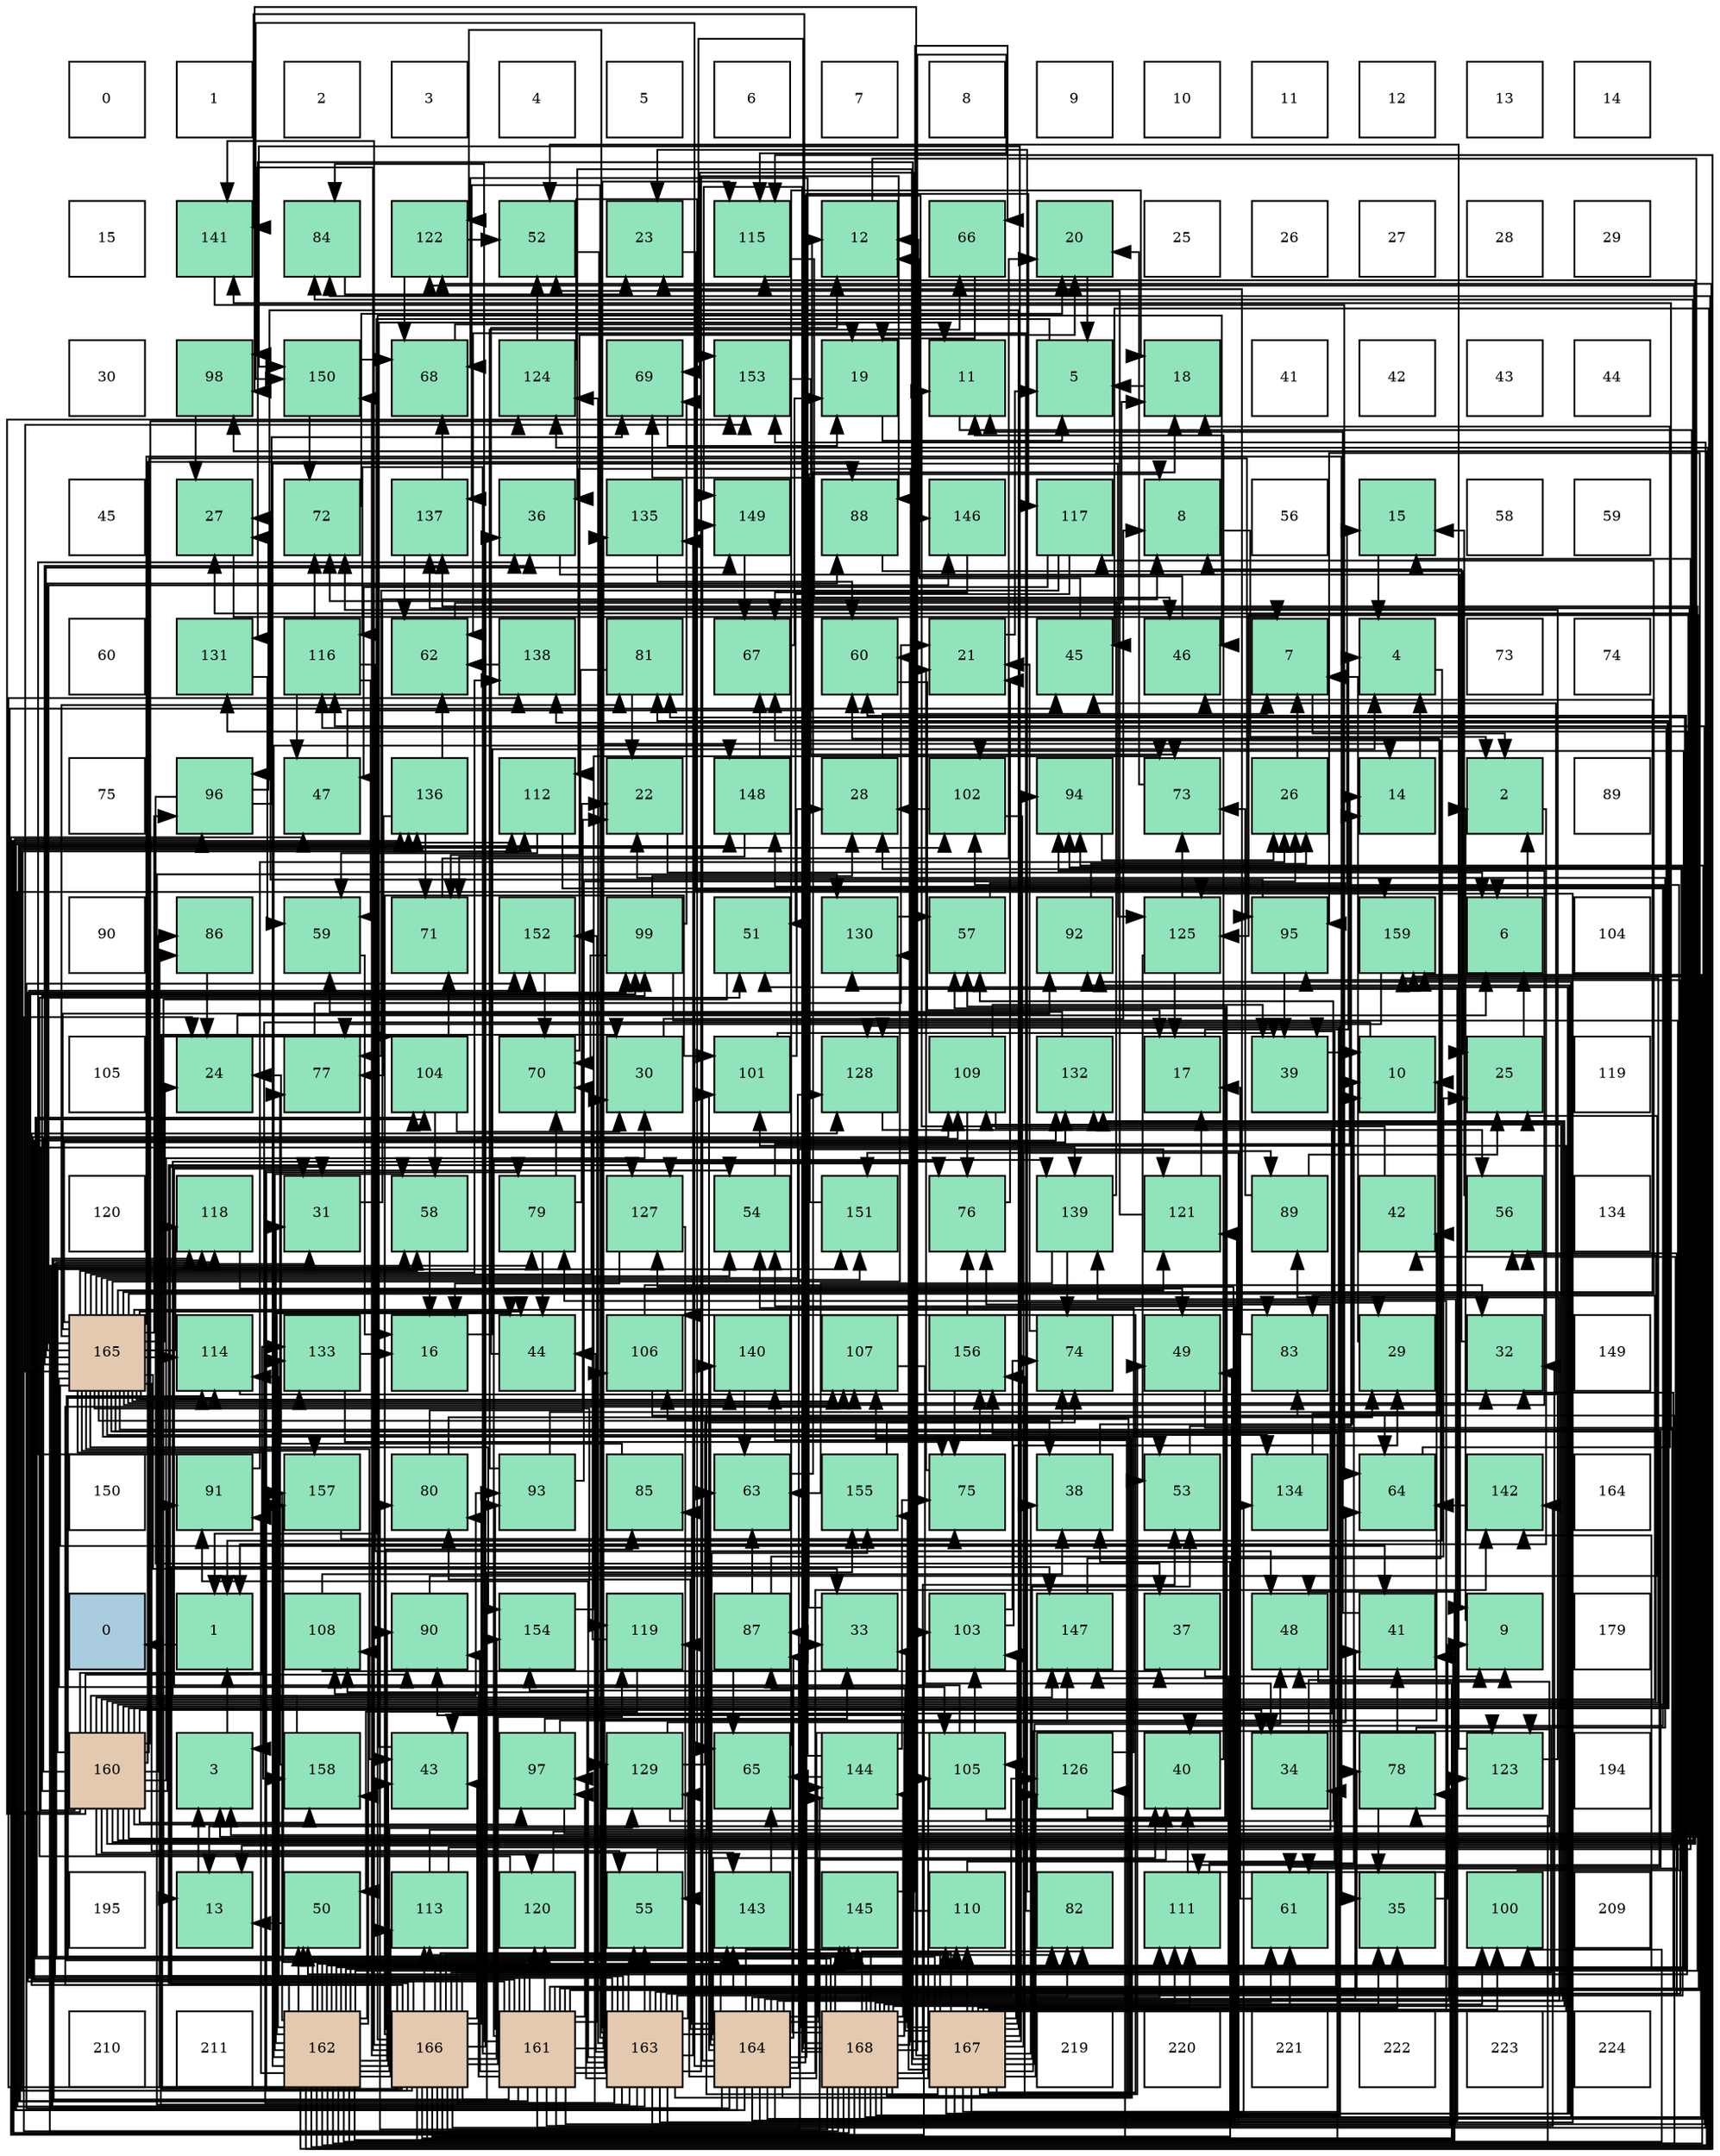 digraph layout{
 rankdir=TB;
 splines=ortho;
 node [style=filled shape=square fixedsize=true width=0.6];
0[label="0", fontsize=8, fillcolor="#ffffff"];
1[label="1", fontsize=8, fillcolor="#ffffff"];
2[label="2", fontsize=8, fillcolor="#ffffff"];
3[label="3", fontsize=8, fillcolor="#ffffff"];
4[label="4", fontsize=8, fillcolor="#ffffff"];
5[label="5", fontsize=8, fillcolor="#ffffff"];
6[label="6", fontsize=8, fillcolor="#ffffff"];
7[label="7", fontsize=8, fillcolor="#ffffff"];
8[label="8", fontsize=8, fillcolor="#ffffff"];
9[label="9", fontsize=8, fillcolor="#ffffff"];
10[label="10", fontsize=8, fillcolor="#ffffff"];
11[label="11", fontsize=8, fillcolor="#ffffff"];
12[label="12", fontsize=8, fillcolor="#ffffff"];
13[label="13", fontsize=8, fillcolor="#ffffff"];
14[label="14", fontsize=8, fillcolor="#ffffff"];
15[label="15", fontsize=8, fillcolor="#ffffff"];
16[label="141", fontsize=8, fillcolor="#91e3bb"];
17[label="84", fontsize=8, fillcolor="#91e3bb"];
18[label="122", fontsize=8, fillcolor="#91e3bb"];
19[label="52", fontsize=8, fillcolor="#91e3bb"];
20[label="23", fontsize=8, fillcolor="#91e3bb"];
21[label="115", fontsize=8, fillcolor="#91e3bb"];
22[label="12", fontsize=8, fillcolor="#91e3bb"];
23[label="66", fontsize=8, fillcolor="#91e3bb"];
24[label="20", fontsize=8, fillcolor="#91e3bb"];
25[label="25", fontsize=8, fillcolor="#ffffff"];
26[label="26", fontsize=8, fillcolor="#ffffff"];
27[label="27", fontsize=8, fillcolor="#ffffff"];
28[label="28", fontsize=8, fillcolor="#ffffff"];
29[label="29", fontsize=8, fillcolor="#ffffff"];
30[label="30", fontsize=8, fillcolor="#ffffff"];
31[label="98", fontsize=8, fillcolor="#91e3bb"];
32[label="150", fontsize=8, fillcolor="#91e3bb"];
33[label="68", fontsize=8, fillcolor="#91e3bb"];
34[label="124", fontsize=8, fillcolor="#91e3bb"];
35[label="69", fontsize=8, fillcolor="#91e3bb"];
36[label="153", fontsize=8, fillcolor="#91e3bb"];
37[label="19", fontsize=8, fillcolor="#91e3bb"];
38[label="11", fontsize=8, fillcolor="#91e3bb"];
39[label="5", fontsize=8, fillcolor="#91e3bb"];
40[label="18", fontsize=8, fillcolor="#91e3bb"];
41[label="41", fontsize=8, fillcolor="#ffffff"];
42[label="42", fontsize=8, fillcolor="#ffffff"];
43[label="43", fontsize=8, fillcolor="#ffffff"];
44[label="44", fontsize=8, fillcolor="#ffffff"];
45[label="45", fontsize=8, fillcolor="#ffffff"];
46[label="27", fontsize=8, fillcolor="#91e3bb"];
47[label="72", fontsize=8, fillcolor="#91e3bb"];
48[label="137", fontsize=8, fillcolor="#91e3bb"];
49[label="36", fontsize=8, fillcolor="#91e3bb"];
50[label="135", fontsize=8, fillcolor="#91e3bb"];
51[label="149", fontsize=8, fillcolor="#91e3bb"];
52[label="88", fontsize=8, fillcolor="#91e3bb"];
53[label="146", fontsize=8, fillcolor="#91e3bb"];
54[label="117", fontsize=8, fillcolor="#91e3bb"];
55[label="8", fontsize=8, fillcolor="#91e3bb"];
56[label="56", fontsize=8, fillcolor="#ffffff"];
57[label="15", fontsize=8, fillcolor="#91e3bb"];
58[label="58", fontsize=8, fillcolor="#ffffff"];
59[label="59", fontsize=8, fillcolor="#ffffff"];
60[label="60", fontsize=8, fillcolor="#ffffff"];
61[label="131", fontsize=8, fillcolor="#91e3bb"];
62[label="116", fontsize=8, fillcolor="#91e3bb"];
63[label="62", fontsize=8, fillcolor="#91e3bb"];
64[label="138", fontsize=8, fillcolor="#91e3bb"];
65[label="81", fontsize=8, fillcolor="#91e3bb"];
66[label="67", fontsize=8, fillcolor="#91e3bb"];
67[label="60", fontsize=8, fillcolor="#91e3bb"];
68[label="21", fontsize=8, fillcolor="#91e3bb"];
69[label="45", fontsize=8, fillcolor="#91e3bb"];
70[label="46", fontsize=8, fillcolor="#91e3bb"];
71[label="7", fontsize=8, fillcolor="#91e3bb"];
72[label="4", fontsize=8, fillcolor="#91e3bb"];
73[label="73", fontsize=8, fillcolor="#ffffff"];
74[label="74", fontsize=8, fillcolor="#ffffff"];
75[label="75", fontsize=8, fillcolor="#ffffff"];
76[label="96", fontsize=8, fillcolor="#91e3bb"];
77[label="47", fontsize=8, fillcolor="#91e3bb"];
78[label="136", fontsize=8, fillcolor="#91e3bb"];
79[label="112", fontsize=8, fillcolor="#91e3bb"];
80[label="22", fontsize=8, fillcolor="#91e3bb"];
81[label="148", fontsize=8, fillcolor="#91e3bb"];
82[label="28", fontsize=8, fillcolor="#91e3bb"];
83[label="102", fontsize=8, fillcolor="#91e3bb"];
84[label="94", fontsize=8, fillcolor="#91e3bb"];
85[label="73", fontsize=8, fillcolor="#91e3bb"];
86[label="26", fontsize=8, fillcolor="#91e3bb"];
87[label="14", fontsize=8, fillcolor="#91e3bb"];
88[label="2", fontsize=8, fillcolor="#91e3bb"];
89[label="89", fontsize=8, fillcolor="#ffffff"];
90[label="90", fontsize=8, fillcolor="#ffffff"];
91[label="86", fontsize=8, fillcolor="#91e3bb"];
92[label="59", fontsize=8, fillcolor="#91e3bb"];
93[label="71", fontsize=8, fillcolor="#91e3bb"];
94[label="152", fontsize=8, fillcolor="#91e3bb"];
95[label="99", fontsize=8, fillcolor="#91e3bb"];
96[label="51", fontsize=8, fillcolor="#91e3bb"];
97[label="130", fontsize=8, fillcolor="#91e3bb"];
98[label="57", fontsize=8, fillcolor="#91e3bb"];
99[label="92", fontsize=8, fillcolor="#91e3bb"];
100[label="125", fontsize=8, fillcolor="#91e3bb"];
101[label="95", fontsize=8, fillcolor="#91e3bb"];
102[label="159", fontsize=8, fillcolor="#91e3bb"];
103[label="6", fontsize=8, fillcolor="#91e3bb"];
104[label="104", fontsize=8, fillcolor="#ffffff"];
105[label="105", fontsize=8, fillcolor="#ffffff"];
106[label="24", fontsize=8, fillcolor="#91e3bb"];
107[label="77", fontsize=8, fillcolor="#91e3bb"];
108[label="104", fontsize=8, fillcolor="#91e3bb"];
109[label="70", fontsize=8, fillcolor="#91e3bb"];
110[label="30", fontsize=8, fillcolor="#91e3bb"];
111[label="101", fontsize=8, fillcolor="#91e3bb"];
112[label="128", fontsize=8, fillcolor="#91e3bb"];
113[label="109", fontsize=8, fillcolor="#91e3bb"];
114[label="132", fontsize=8, fillcolor="#91e3bb"];
115[label="17", fontsize=8, fillcolor="#91e3bb"];
116[label="39", fontsize=8, fillcolor="#91e3bb"];
117[label="10", fontsize=8, fillcolor="#91e3bb"];
118[label="25", fontsize=8, fillcolor="#91e3bb"];
119[label="119", fontsize=8, fillcolor="#ffffff"];
120[label="120", fontsize=8, fillcolor="#ffffff"];
121[label="118", fontsize=8, fillcolor="#91e3bb"];
122[label="31", fontsize=8, fillcolor="#91e3bb"];
123[label="58", fontsize=8, fillcolor="#91e3bb"];
124[label="79", fontsize=8, fillcolor="#91e3bb"];
125[label="127", fontsize=8, fillcolor="#91e3bb"];
126[label="54", fontsize=8, fillcolor="#91e3bb"];
127[label="151", fontsize=8, fillcolor="#91e3bb"];
128[label="76", fontsize=8, fillcolor="#91e3bb"];
129[label="139", fontsize=8, fillcolor="#91e3bb"];
130[label="121", fontsize=8, fillcolor="#91e3bb"];
131[label="89", fontsize=8, fillcolor="#91e3bb"];
132[label="42", fontsize=8, fillcolor="#91e3bb"];
133[label="56", fontsize=8, fillcolor="#91e3bb"];
134[label="134", fontsize=8, fillcolor="#ffffff"];
135[label="165", fontsize=8, fillcolor="#e3c9af"];
136[label="114", fontsize=8, fillcolor="#91e3bb"];
137[label="133", fontsize=8, fillcolor="#91e3bb"];
138[label="16", fontsize=8, fillcolor="#91e3bb"];
139[label="44", fontsize=8, fillcolor="#91e3bb"];
140[label="106", fontsize=8, fillcolor="#91e3bb"];
141[label="140", fontsize=8, fillcolor="#91e3bb"];
142[label="107", fontsize=8, fillcolor="#91e3bb"];
143[label="156", fontsize=8, fillcolor="#91e3bb"];
144[label="74", fontsize=8, fillcolor="#91e3bb"];
145[label="49", fontsize=8, fillcolor="#91e3bb"];
146[label="83", fontsize=8, fillcolor="#91e3bb"];
147[label="29", fontsize=8, fillcolor="#91e3bb"];
148[label="32", fontsize=8, fillcolor="#91e3bb"];
149[label="149", fontsize=8, fillcolor="#ffffff"];
150[label="150", fontsize=8, fillcolor="#ffffff"];
151[label="91", fontsize=8, fillcolor="#91e3bb"];
152[label="157", fontsize=8, fillcolor="#91e3bb"];
153[label="80", fontsize=8, fillcolor="#91e3bb"];
154[label="93", fontsize=8, fillcolor="#91e3bb"];
155[label="85", fontsize=8, fillcolor="#91e3bb"];
156[label="63", fontsize=8, fillcolor="#91e3bb"];
157[label="155", fontsize=8, fillcolor="#91e3bb"];
158[label="75", fontsize=8, fillcolor="#91e3bb"];
159[label="38", fontsize=8, fillcolor="#91e3bb"];
160[label="53", fontsize=8, fillcolor="#91e3bb"];
161[label="134", fontsize=8, fillcolor="#91e3bb"];
162[label="64", fontsize=8, fillcolor="#91e3bb"];
163[label="142", fontsize=8, fillcolor="#91e3bb"];
164[label="164", fontsize=8, fillcolor="#ffffff"];
165[label="0", fontsize=8, fillcolor="#a9ccde"];
166[label="1", fontsize=8, fillcolor="#91e3bb"];
167[label="108", fontsize=8, fillcolor="#91e3bb"];
168[label="90", fontsize=8, fillcolor="#91e3bb"];
169[label="154", fontsize=8, fillcolor="#91e3bb"];
170[label="119", fontsize=8, fillcolor="#91e3bb"];
171[label="87", fontsize=8, fillcolor="#91e3bb"];
172[label="33", fontsize=8, fillcolor="#91e3bb"];
173[label="103", fontsize=8, fillcolor="#91e3bb"];
174[label="147", fontsize=8, fillcolor="#91e3bb"];
175[label="37", fontsize=8, fillcolor="#91e3bb"];
176[label="48", fontsize=8, fillcolor="#91e3bb"];
177[label="41", fontsize=8, fillcolor="#91e3bb"];
178[label="9", fontsize=8, fillcolor="#91e3bb"];
179[label="179", fontsize=8, fillcolor="#ffffff"];
180[label="160", fontsize=8, fillcolor="#e3c9af"];
181[label="3", fontsize=8, fillcolor="#91e3bb"];
182[label="158", fontsize=8, fillcolor="#91e3bb"];
183[label="43", fontsize=8, fillcolor="#91e3bb"];
184[label="97", fontsize=8, fillcolor="#91e3bb"];
185[label="129", fontsize=8, fillcolor="#91e3bb"];
186[label="65", fontsize=8, fillcolor="#91e3bb"];
187[label="144", fontsize=8, fillcolor="#91e3bb"];
188[label="105", fontsize=8, fillcolor="#91e3bb"];
189[label="126", fontsize=8, fillcolor="#91e3bb"];
190[label="40", fontsize=8, fillcolor="#91e3bb"];
191[label="34", fontsize=8, fillcolor="#91e3bb"];
192[label="78", fontsize=8, fillcolor="#91e3bb"];
193[label="123", fontsize=8, fillcolor="#91e3bb"];
194[label="194", fontsize=8, fillcolor="#ffffff"];
195[label="195", fontsize=8, fillcolor="#ffffff"];
196[label="13", fontsize=8, fillcolor="#91e3bb"];
197[label="50", fontsize=8, fillcolor="#91e3bb"];
198[label="113", fontsize=8, fillcolor="#91e3bb"];
199[label="120", fontsize=8, fillcolor="#91e3bb"];
200[label="55", fontsize=8, fillcolor="#91e3bb"];
201[label="143", fontsize=8, fillcolor="#91e3bb"];
202[label="145", fontsize=8, fillcolor="#91e3bb"];
203[label="110", fontsize=8, fillcolor="#91e3bb"];
204[label="82", fontsize=8, fillcolor="#91e3bb"];
205[label="111", fontsize=8, fillcolor="#91e3bb"];
206[label="61", fontsize=8, fillcolor="#91e3bb"];
207[label="35", fontsize=8, fillcolor="#91e3bb"];
208[label="100", fontsize=8, fillcolor="#91e3bb"];
209[label="209", fontsize=8, fillcolor="#ffffff"];
210[label="210", fontsize=8, fillcolor="#ffffff"];
211[label="211", fontsize=8, fillcolor="#ffffff"];
212[label="162", fontsize=8, fillcolor="#e3c9af"];
213[label="166", fontsize=8, fillcolor="#e3c9af"];
214[label="161", fontsize=8, fillcolor="#e3c9af"];
215[label="163", fontsize=8, fillcolor="#e3c9af"];
216[label="164", fontsize=8, fillcolor="#e3c9af"];
217[label="168", fontsize=8, fillcolor="#e3c9af"];
218[label="167", fontsize=8, fillcolor="#e3c9af"];
219[label="219", fontsize=8, fillcolor="#ffffff"];
220[label="220", fontsize=8, fillcolor="#ffffff"];
221[label="221", fontsize=8, fillcolor="#ffffff"];
222[label="222", fontsize=8, fillcolor="#ffffff"];
223[label="223", fontsize=8, fillcolor="#ffffff"];
224[label="224", fontsize=8, fillcolor="#ffffff"];
edge [constraint=false, style=vis];166 -> 165;
88 -> 166;
181 -> 166;
72 -> 166;
39 -> 166;
103 -> 88;
71 -> 88;
55 -> 88;
178 -> 88;
117 -> 181;
38 -> 181;
22 -> 181;
196 -> 181;
87 -> 72;
57 -> 72;
138 -> 72;
115 -> 72;
40 -> 39;
37 -> 39;
24 -> 39;
68 -> 39;
80 -> 103;
20 -> 103;
106 -> 103;
118 -> 103;
86 -> 71;
46 -> 71;
82 -> 71;
147 -> 71;
110 -> 55;
122 -> 55;
148 -> 55;
172 -> 55;
191 -> 178;
207 -> 178;
49 -> 178;
175 -> 178;
159 -> 117;
116 -> 117;
190 -> 38;
177 -> 38;
132 -> 38;
183 -> 38;
139 -> 22;
69 -> 22;
70 -> 22;
77 -> 22;
176 -> 196;
145 -> 196;
197 -> 196;
96 -> 196;
19 -> 87;
160 -> 87;
126 -> 87;
200 -> 57;
133 -> 57;
98 -> 57;
123 -> 138;
92 -> 138;
67 -> 115;
206 -> 115;
63 -> 40;
156 -> 40;
162 -> 40;
186 -> 40;
23 -> 37;
66 -> 37;
33 -> 37;
35 -> 37;
109 -> 24;
93 -> 24;
47 -> 24;
85 -> 24;
144 -> 68;
158 -> 68;
128 -> 68;
107 -> 68;
192 -> 80;
192 -> 207;
192 -> 177;
124 -> 80;
124 -> 139;
124 -> 109;
153 -> 80;
153 -> 147;
65 -> 80;
65 -> 93;
204 -> 20;
204 -> 63;
146 -> 20;
17 -> 20;
155 -> 106;
91 -> 106;
171 -> 118;
171 -> 156;
171 -> 186;
52 -> 118;
131 -> 118;
131 -> 85;
168 -> 118;
151 -> 86;
151 -> 49;
99 -> 86;
154 -> 117;
154 -> 86;
154 -> 23;
84 -> 86;
101 -> 46;
101 -> 116;
76 -> 46;
76 -> 175;
76 -> 35;
184 -> 46;
184 -> 172;
184 -> 132;
31 -> 46;
95 -> 82;
95 -> 206;
95 -> 35;
95 -> 109;
208 -> 82;
111 -> 82;
111 -> 116;
83 -> 82;
83 -> 147;
173 -> 147;
173 -> 144;
108 -> 110;
108 -> 123;
108 -> 93;
188 -> 122;
188 -> 98;
140 -> 148;
140 -> 162;
142 -> 191;
167 -> 175;
167 -> 159;
113 -> 116;
113 -> 183;
113 -> 128;
203 -> 116;
203 -> 35;
205 -> 117;
79 -> 190;
79 -> 92;
198 -> 132;
198 -> 128;
136 -> 69;
21 -> 70;
62 -> 77;
62 -> 176;
62 -> 92;
62 -> 47;
54 -> 77;
54 -> 96;
54 -> 107;
121 -> 145;
170 -> 197;
170 -> 109;
199 -> 96;
199 -> 156;
130 -> 115;
130 -> 19;
18 -> 19;
18 -> 33;
193 -> 19;
193 -> 47;
34 -> 19;
34 -> 186;
100 -> 115;
100 -> 160;
100 -> 85;
189 -> 126;
189 -> 98;
125 -> 138;
125 -> 200;
112 -> 133;
185 -> 98;
185 -> 162;
185 -> 144;
97 -> 98;
61 -> 92;
114 -> 92;
137 -> 138;
137 -> 158;
161 -> 67;
50 -> 67;
78 -> 63;
78 -> 93;
78 -> 107;
48 -> 63;
48 -> 33;
64 -> 63;
129 -> 156;
129 -> 47;
129 -> 144;
141 -> 156;
16 -> 162;
163 -> 162;
201 -> 186;
187 -> 186;
187 -> 33;
187 -> 158;
202 -> 23;
53 -> 66;
174 -> 66;
81 -> 66;
81 -> 93;
51 -> 66;
32 -> 33;
32 -> 47;
127 -> 35;
94 -> 109;
36 -> 85;
169 -> 85;
157 -> 144;
143 -> 158;
143 -> 128;
152 -> 158;
182 -> 128;
182 -> 107;
102 -> 107;
180 -> 110;
180 -> 191;
180 -> 69;
180 -> 133;
180 -> 65;
180 -> 146;
180 -> 17;
180 -> 91;
180 -> 52;
180 -> 168;
180 -> 151;
180 -> 154;
180 -> 101;
180 -> 184;
180 -> 95;
180 -> 83;
180 -> 113;
180 -> 21;
180 -> 62;
180 -> 199;
180 -> 18;
180 -> 34;
180 -> 137;
180 -> 48;
180 -> 64;
180 -> 129;
180 -> 201;
180 -> 174;
180 -> 81;
180 -> 127;
180 -> 36;
180 -> 182;
180 -> 102;
214 -> 122;
214 -> 148;
214 -> 191;
214 -> 197;
214 -> 192;
214 -> 17;
214 -> 168;
214 -> 154;
214 -> 101;
214 -> 184;
214 -> 95;
214 -> 83;
214 -> 167;
214 -> 113;
214 -> 62;
214 -> 121;
214 -> 199;
214 -> 100;
214 -> 185;
214 -> 114;
214 -> 50;
214 -> 129;
214 -> 163;
214 -> 201;
214 -> 174;
214 -> 81;
214 -> 127;
214 -> 94;
214 -> 36;
214 -> 152;
212 -> 122;
212 -> 190;
212 -> 183;
212 -> 139;
212 -> 69;
212 -> 176;
212 -> 197;
212 -> 200;
212 -> 123;
212 -> 67;
212 -> 192;
212 -> 65;
212 -> 146;
212 -> 17;
212 -> 91;
212 -> 168;
212 -> 151;
212 -> 31;
212 -> 208;
212 -> 83;
212 -> 167;
212 -> 198;
212 -> 21;
212 -> 199;
212 -> 18;
212 -> 34;
212 -> 100;
212 -> 185;
212 -> 137;
212 -> 48;
212 -> 64;
212 -> 163;
212 -> 201;
212 -> 202;
212 -> 174;
212 -> 81;
212 -> 152;
212 -> 182;
212 -> 102;
215 -> 110;
215 -> 122;
215 -> 148;
215 -> 190;
215 -> 139;
215 -> 197;
215 -> 126;
215 -> 200;
215 -> 133;
215 -> 192;
215 -> 52;
215 -> 151;
215 -> 84;
215 -> 101;
215 -> 184;
215 -> 95;
215 -> 142;
215 -> 167;
215 -> 113;
215 -> 21;
215 -> 62;
215 -> 121;
215 -> 18;
215 -> 34;
215 -> 100;
215 -> 185;
215 -> 97;
215 -> 50;
215 -> 48;
215 -> 129;
215 -> 94;
215 -> 102;
216 -> 190;
216 -> 177;
216 -> 145;
216 -> 126;
216 -> 123;
216 -> 153;
216 -> 204;
216 -> 155;
216 -> 171;
216 -> 131;
216 -> 76;
216 -> 111;
216 -> 173;
216 -> 205;
216 -> 136;
216 -> 54;
216 -> 170;
216 -> 130;
216 -> 193;
216 -> 125;
216 -> 97;
216 -> 114;
216 -> 78;
216 -> 141;
216 -> 163;
216 -> 187;
216 -> 202;
216 -> 53;
216 -> 51;
216 -> 32;
216 -> 94;
216 -> 157;
216 -> 143;
135 -> 106;
135 -> 110;
135 -> 148;
135 -> 172;
135 -> 207;
135 -> 49;
135 -> 159;
135 -> 177;
135 -> 183;
135 -> 139;
135 -> 70;
135 -> 160;
135 -> 126;
135 -> 200;
135 -> 123;
135 -> 206;
135 -> 65;
135 -> 146;
135 -> 52;
135 -> 99;
135 -> 84;
135 -> 76;
135 -> 188;
135 -> 142;
135 -> 205;
135 -> 136;
135 -> 54;
135 -> 121;
135 -> 170;
135 -> 130;
135 -> 112;
135 -> 97;
135 -> 114;
135 -> 137;
135 -> 161;
135 -> 64;
135 -> 141;
135 -> 16;
135 -> 53;
135 -> 51;
135 -> 127;
135 -> 36;
135 -> 169;
135 -> 152;
135 -> 182;
213 -> 172;
213 -> 49;
213 -> 159;
213 -> 177;
213 -> 183;
213 -> 70;
213 -> 176;
213 -> 124;
213 -> 153;
213 -> 204;
213 -> 155;
213 -> 31;
213 -> 111;
213 -> 173;
213 -> 108;
213 -> 140;
213 -> 142;
213 -> 203;
213 -> 79;
213 -> 198;
213 -> 136;
213 -> 170;
213 -> 193;
213 -> 189;
213 -> 125;
213 -> 112;
213 -> 61;
213 -> 78;
213 -> 16;
213 -> 187;
213 -> 202;
213 -> 174;
213 -> 32;
213 -> 169;
213 -> 157;
213 -> 143;
218 -> 207;
218 -> 49;
218 -> 159;
218 -> 176;
218 -> 145;
218 -> 96;
218 -> 160;
218 -> 206;
218 -> 124;
218 -> 171;
218 -> 131;
218 -> 99;
218 -> 84;
218 -> 76;
218 -> 31;
218 -> 208;
218 -> 111;
218 -> 173;
218 -> 108;
218 -> 188;
218 -> 140;
218 -> 142;
218 -> 203;
218 -> 205;
218 -> 79;
218 -> 198;
218 -> 193;
218 -> 189;
218 -> 125;
218 -> 112;
218 -> 61;
218 -> 161;
218 -> 141;
218 -> 202;
218 -> 32;
218 -> 157;
217 -> 106;
217 -> 172;
217 -> 207;
217 -> 77;
217 -> 160;
217 -> 67;
217 -> 206;
217 -> 124;
217 -> 153;
217 -> 204;
217 -> 171;
217 -> 168;
217 -> 99;
217 -> 84;
217 -> 208;
217 -> 108;
217 -> 188;
217 -> 140;
217 -> 203;
217 -> 205;
217 -> 79;
217 -> 136;
217 -> 21;
217 -> 121;
217 -> 130;
217 -> 189;
217 -> 112;
217 -> 114;
217 -> 78;
217 -> 16;
217 -> 187;
217 -> 51;
217 -> 36;
217 -> 169;
217 -> 143;
217 -> 102;
edge [constraint=true, style=invis];
0 -> 15 -> 30 -> 45 -> 60 -> 75 -> 90 -> 105 -> 120 -> 135 -> 150 -> 165 -> 180 -> 195 -> 210;
1 -> 16 -> 31 -> 46 -> 61 -> 76 -> 91 -> 106 -> 121 -> 136 -> 151 -> 166 -> 181 -> 196 -> 211;
2 -> 17 -> 32 -> 47 -> 62 -> 77 -> 92 -> 107 -> 122 -> 137 -> 152 -> 167 -> 182 -> 197 -> 212;
3 -> 18 -> 33 -> 48 -> 63 -> 78 -> 93 -> 108 -> 123 -> 138 -> 153 -> 168 -> 183 -> 198 -> 213;
4 -> 19 -> 34 -> 49 -> 64 -> 79 -> 94 -> 109 -> 124 -> 139 -> 154 -> 169 -> 184 -> 199 -> 214;
5 -> 20 -> 35 -> 50 -> 65 -> 80 -> 95 -> 110 -> 125 -> 140 -> 155 -> 170 -> 185 -> 200 -> 215;
6 -> 21 -> 36 -> 51 -> 66 -> 81 -> 96 -> 111 -> 126 -> 141 -> 156 -> 171 -> 186 -> 201 -> 216;
7 -> 22 -> 37 -> 52 -> 67 -> 82 -> 97 -> 112 -> 127 -> 142 -> 157 -> 172 -> 187 -> 202 -> 217;
8 -> 23 -> 38 -> 53 -> 68 -> 83 -> 98 -> 113 -> 128 -> 143 -> 158 -> 173 -> 188 -> 203 -> 218;
9 -> 24 -> 39 -> 54 -> 69 -> 84 -> 99 -> 114 -> 129 -> 144 -> 159 -> 174 -> 189 -> 204 -> 219;
10 -> 25 -> 40 -> 55 -> 70 -> 85 -> 100 -> 115 -> 130 -> 145 -> 160 -> 175 -> 190 -> 205 -> 220;
11 -> 26 -> 41 -> 56 -> 71 -> 86 -> 101 -> 116 -> 131 -> 146 -> 161 -> 176 -> 191 -> 206 -> 221;
12 -> 27 -> 42 -> 57 -> 72 -> 87 -> 102 -> 117 -> 132 -> 147 -> 162 -> 177 -> 192 -> 207 -> 222;
13 -> 28 -> 43 -> 58 -> 73 -> 88 -> 103 -> 118 -> 133 -> 148 -> 163 -> 178 -> 193 -> 208 -> 223;
14 -> 29 -> 44 -> 59 -> 74 -> 89 -> 104 -> 119 -> 134 -> 149 -> 164 -> 179 -> 194 -> 209 -> 224;
rank = same {0 -> 1 -> 2 -> 3 -> 4 -> 5 -> 6 -> 7 -> 8 -> 9 -> 10 -> 11 -> 12 -> 13 -> 14};
rank = same {15 -> 16 -> 17 -> 18 -> 19 -> 20 -> 21 -> 22 -> 23 -> 24 -> 25 -> 26 -> 27 -> 28 -> 29};
rank = same {30 -> 31 -> 32 -> 33 -> 34 -> 35 -> 36 -> 37 -> 38 -> 39 -> 40 -> 41 -> 42 -> 43 -> 44};
rank = same {45 -> 46 -> 47 -> 48 -> 49 -> 50 -> 51 -> 52 -> 53 -> 54 -> 55 -> 56 -> 57 -> 58 -> 59};
rank = same {60 -> 61 -> 62 -> 63 -> 64 -> 65 -> 66 -> 67 -> 68 -> 69 -> 70 -> 71 -> 72 -> 73 -> 74};
rank = same {75 -> 76 -> 77 -> 78 -> 79 -> 80 -> 81 -> 82 -> 83 -> 84 -> 85 -> 86 -> 87 -> 88 -> 89};
rank = same {90 -> 91 -> 92 -> 93 -> 94 -> 95 -> 96 -> 97 -> 98 -> 99 -> 100 -> 101 -> 102 -> 103 -> 104};
rank = same {105 -> 106 -> 107 -> 108 -> 109 -> 110 -> 111 -> 112 -> 113 -> 114 -> 115 -> 116 -> 117 -> 118 -> 119};
rank = same {120 -> 121 -> 122 -> 123 -> 124 -> 125 -> 126 -> 127 -> 128 -> 129 -> 130 -> 131 -> 132 -> 133 -> 134};
rank = same {135 -> 136 -> 137 -> 138 -> 139 -> 140 -> 141 -> 142 -> 143 -> 144 -> 145 -> 146 -> 147 -> 148 -> 149};
rank = same {150 -> 151 -> 152 -> 153 -> 154 -> 155 -> 156 -> 157 -> 158 -> 159 -> 160 -> 161 -> 162 -> 163 -> 164};
rank = same {165 -> 166 -> 167 -> 168 -> 169 -> 170 -> 171 -> 172 -> 173 -> 174 -> 175 -> 176 -> 177 -> 178 -> 179};
rank = same {180 -> 181 -> 182 -> 183 -> 184 -> 185 -> 186 -> 187 -> 188 -> 189 -> 190 -> 191 -> 192 -> 193 -> 194};
rank = same {195 -> 196 -> 197 -> 198 -> 199 -> 200 -> 201 -> 202 -> 203 -> 204 -> 205 -> 206 -> 207 -> 208 -> 209};
rank = same {210 -> 211 -> 212 -> 213 -> 214 -> 215 -> 216 -> 217 -> 218 -> 219 -> 220 -> 221 -> 222 -> 223 -> 224};
}